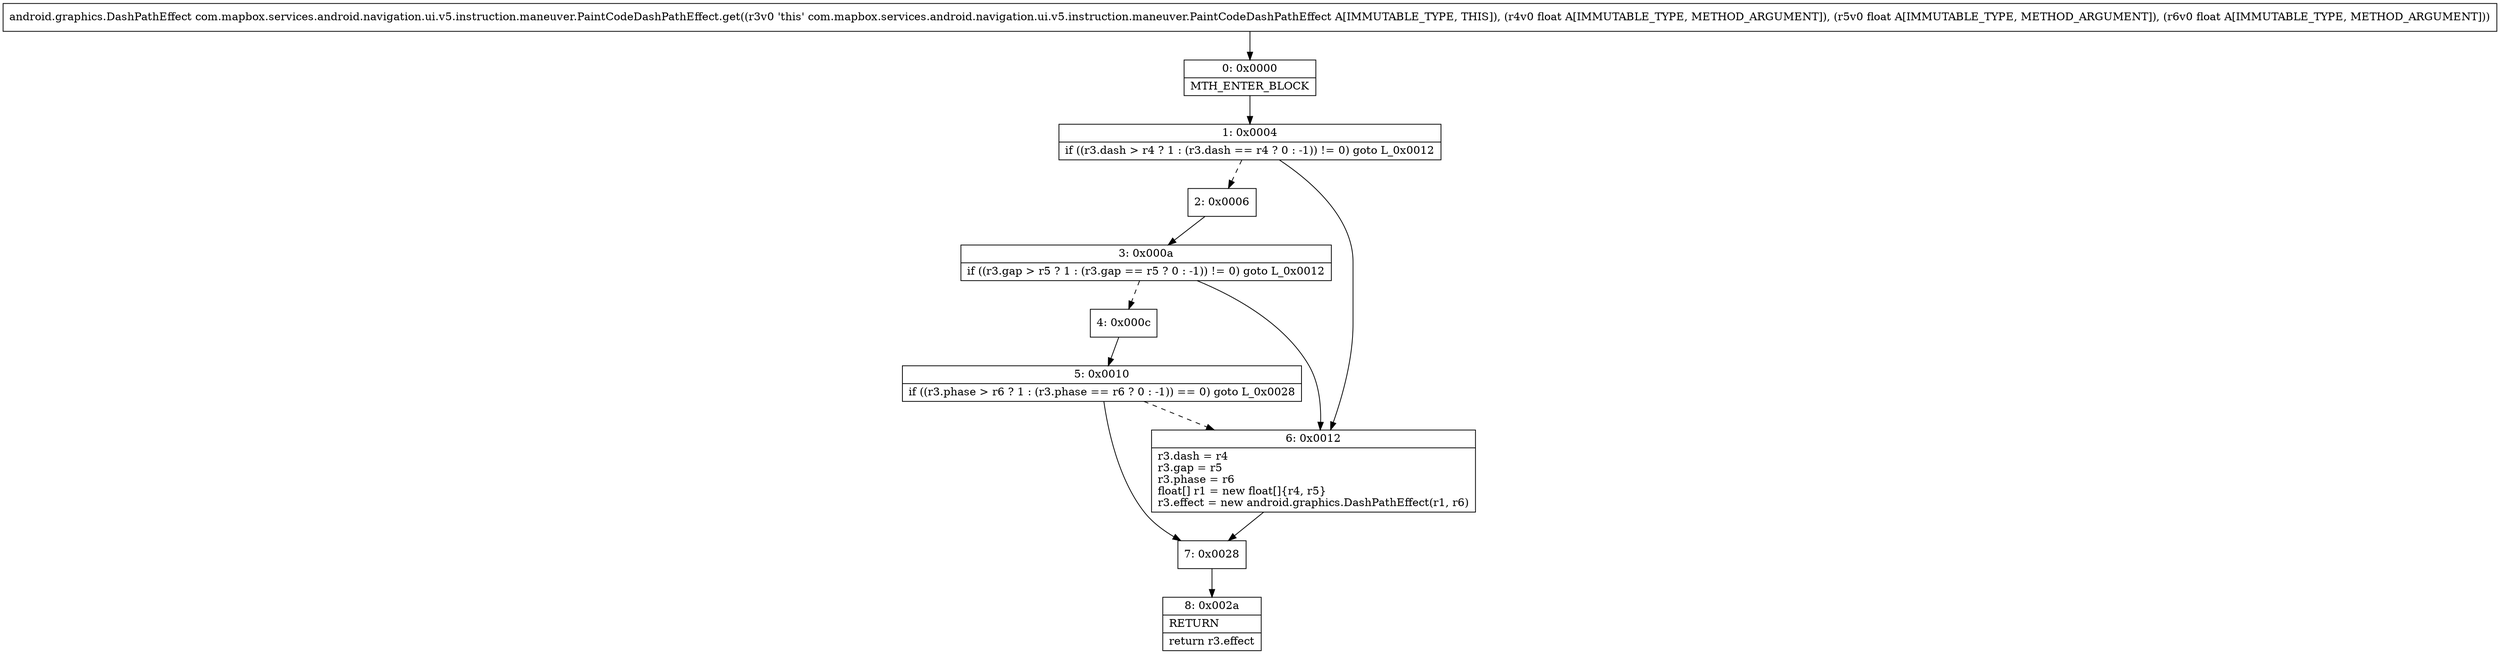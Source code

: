 digraph "CFG forcom.mapbox.services.android.navigation.ui.v5.instruction.maneuver.PaintCodeDashPathEffect.get(FFF)Landroid\/graphics\/DashPathEffect;" {
Node_0 [shape=record,label="{0\:\ 0x0000|MTH_ENTER_BLOCK\l}"];
Node_1 [shape=record,label="{1\:\ 0x0004|if ((r3.dash \> r4 ? 1 : (r3.dash == r4 ? 0 : \-1)) != 0) goto L_0x0012\l}"];
Node_2 [shape=record,label="{2\:\ 0x0006}"];
Node_3 [shape=record,label="{3\:\ 0x000a|if ((r3.gap \> r5 ? 1 : (r3.gap == r5 ? 0 : \-1)) != 0) goto L_0x0012\l}"];
Node_4 [shape=record,label="{4\:\ 0x000c}"];
Node_5 [shape=record,label="{5\:\ 0x0010|if ((r3.phase \> r6 ? 1 : (r3.phase == r6 ? 0 : \-1)) == 0) goto L_0x0028\l}"];
Node_6 [shape=record,label="{6\:\ 0x0012|r3.dash = r4\lr3.gap = r5\lr3.phase = r6\lfloat[] r1 = new float[]\{r4, r5\}\lr3.effect = new android.graphics.DashPathEffect(r1, r6)\l}"];
Node_7 [shape=record,label="{7\:\ 0x0028}"];
Node_8 [shape=record,label="{8\:\ 0x002a|RETURN\l|return r3.effect\l}"];
MethodNode[shape=record,label="{android.graphics.DashPathEffect com.mapbox.services.android.navigation.ui.v5.instruction.maneuver.PaintCodeDashPathEffect.get((r3v0 'this' com.mapbox.services.android.navigation.ui.v5.instruction.maneuver.PaintCodeDashPathEffect A[IMMUTABLE_TYPE, THIS]), (r4v0 float A[IMMUTABLE_TYPE, METHOD_ARGUMENT]), (r5v0 float A[IMMUTABLE_TYPE, METHOD_ARGUMENT]), (r6v0 float A[IMMUTABLE_TYPE, METHOD_ARGUMENT])) }"];
MethodNode -> Node_0;
Node_0 -> Node_1;
Node_1 -> Node_2[style=dashed];
Node_1 -> Node_6;
Node_2 -> Node_3;
Node_3 -> Node_4[style=dashed];
Node_3 -> Node_6;
Node_4 -> Node_5;
Node_5 -> Node_6[style=dashed];
Node_5 -> Node_7;
Node_6 -> Node_7;
Node_7 -> Node_8;
}

